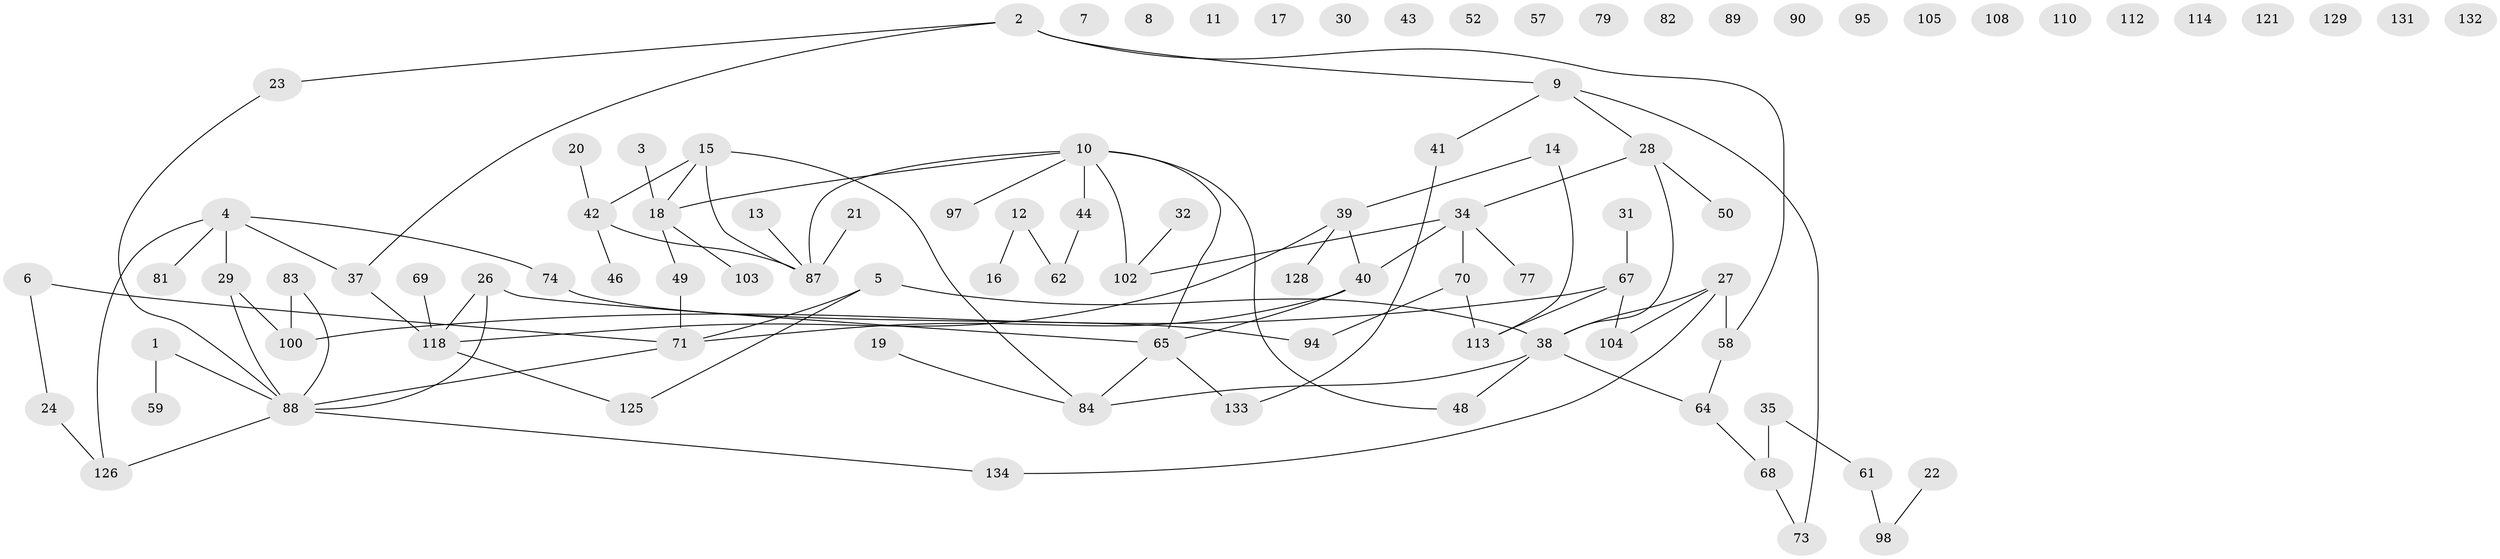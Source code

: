 // original degree distribution, {2: 0.33088235294117646, 4: 0.125, 5: 0.03676470588235294, 3: 0.16911764705882354, 0: 0.15441176470588236, 1: 0.17647058823529413, 6: 0.007352941176470588}
// Generated by graph-tools (version 1.1) at 2025/41/03/06/25 10:41:23]
// undirected, 94 vertices, 97 edges
graph export_dot {
graph [start="1"]
  node [color=gray90,style=filled];
  1;
  2 [super="+107"];
  3 [super="+80"];
  4 [super="+124"];
  5 [super="+25"];
  6;
  7;
  8;
  9 [super="+85"];
  10 [super="+130"];
  11;
  12 [super="+122"];
  13 [super="+36"];
  14;
  15 [super="+55"];
  16;
  17;
  18 [super="+135"];
  19 [super="+51"];
  20 [super="+33"];
  21;
  22;
  23;
  24;
  26 [super="+93"];
  27 [super="+63"];
  28 [super="+117"];
  29 [super="+54"];
  30;
  31;
  32 [super="+86"];
  34 [super="+60"];
  35 [super="+92"];
  37 [super="+127"];
  38 [super="+56"];
  39 [super="+123"];
  40 [super="+45"];
  41 [super="+47"];
  42 [super="+66"];
  43;
  44 [super="+53"];
  46;
  48 [super="+99"];
  49;
  50;
  52;
  57 [super="+116"];
  58 [super="+106"];
  59;
  61;
  62;
  64 [super="+78"];
  65 [super="+76"];
  67 [super="+111"];
  68;
  69 [super="+91"];
  70 [super="+75"];
  71 [super="+72"];
  73;
  74;
  77;
  79;
  81;
  82;
  83;
  84 [super="+115"];
  87 [super="+119"];
  88 [super="+96"];
  89;
  90;
  94;
  95;
  97;
  98 [super="+101"];
  100 [super="+109"];
  102;
  103;
  104;
  105;
  108;
  110;
  112;
  113 [super="+136"];
  114;
  118 [super="+120"];
  121;
  125;
  126;
  128;
  129;
  131;
  132;
  133;
  134;
  1 -- 59;
  1 -- 88;
  2 -- 23;
  2 -- 58;
  2 -- 9;
  2 -- 37;
  3 -- 18;
  4 -- 81;
  4 -- 126;
  4 -- 74;
  4 -- 37;
  4 -- 29;
  5 -- 125;
  5 -- 38;
  5 -- 71;
  6 -- 24;
  6 -- 71;
  9 -- 41;
  9 -- 73;
  9 -- 28;
  10 -- 18;
  10 -- 87;
  10 -- 48;
  10 -- 65;
  10 -- 97;
  10 -- 102;
  10 -- 44;
  12 -- 16;
  12 -- 62;
  13 -- 87;
  14 -- 39;
  14 -- 113;
  15 -- 42;
  15 -- 84;
  15 -- 18 [weight=2];
  15 -- 87;
  18 -- 49 [weight=2];
  18 -- 103;
  19 -- 84;
  20 -- 42;
  21 -- 87;
  22 -- 98;
  23 -- 88;
  24 -- 126;
  26 -- 88;
  26 -- 65;
  26 -- 118;
  27 -- 104;
  27 -- 134;
  27 -- 58;
  27 -- 38;
  28 -- 50;
  28 -- 38;
  28 -- 34;
  29 -- 100;
  29 -- 88;
  31 -- 67;
  32 -- 102;
  34 -- 77;
  34 -- 102;
  34 -- 70;
  34 -- 40;
  35 -- 68;
  35 -- 61;
  37 -- 118;
  38 -- 48;
  38 -- 64;
  38 -- 84;
  39 -- 40;
  39 -- 128;
  39 -- 118;
  40 -- 65;
  40 -- 71;
  41 -- 133;
  42 -- 87;
  42 -- 46;
  44 -- 62;
  49 -- 71;
  58 -- 64;
  61 -- 98;
  64 -- 68;
  65 -- 133;
  65 -- 84;
  67 -- 100;
  67 -- 104;
  67 -- 113;
  68 -- 73;
  69 -- 118;
  70 -- 94;
  70 -- 113;
  71 -- 88;
  74 -- 94;
  83 -- 100;
  83 -- 88;
  88 -- 126;
  88 -- 134;
  118 -- 125;
}
